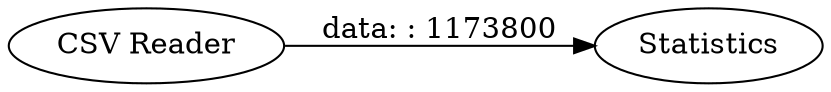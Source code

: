 digraph {
	"2220495220742474443_2" [label=Statistics]
	"2220495220742474443_1" [label="CSV Reader"]
	"2220495220742474443_1" -> "2220495220742474443_2" [label="data: : 1173800"]
	rankdir=LR
}
